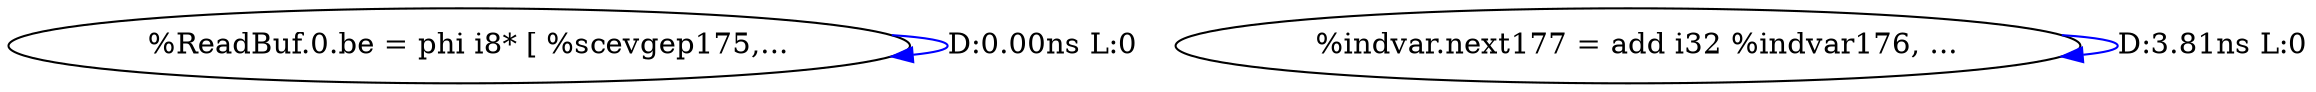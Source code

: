 digraph {
Node0x4154e90[label="  %ReadBuf.0.be = phi i8* [ %scevgep175,..."];
Node0x4154e90 -> Node0x4154e90[label="D:0.00ns L:0",color=blue];
Node0x4154fd0[label="  %indvar.next177 = add i32 %indvar176, ..."];
Node0x4154fd0 -> Node0x4154fd0[label="D:3.81ns L:0",color=blue];
}
